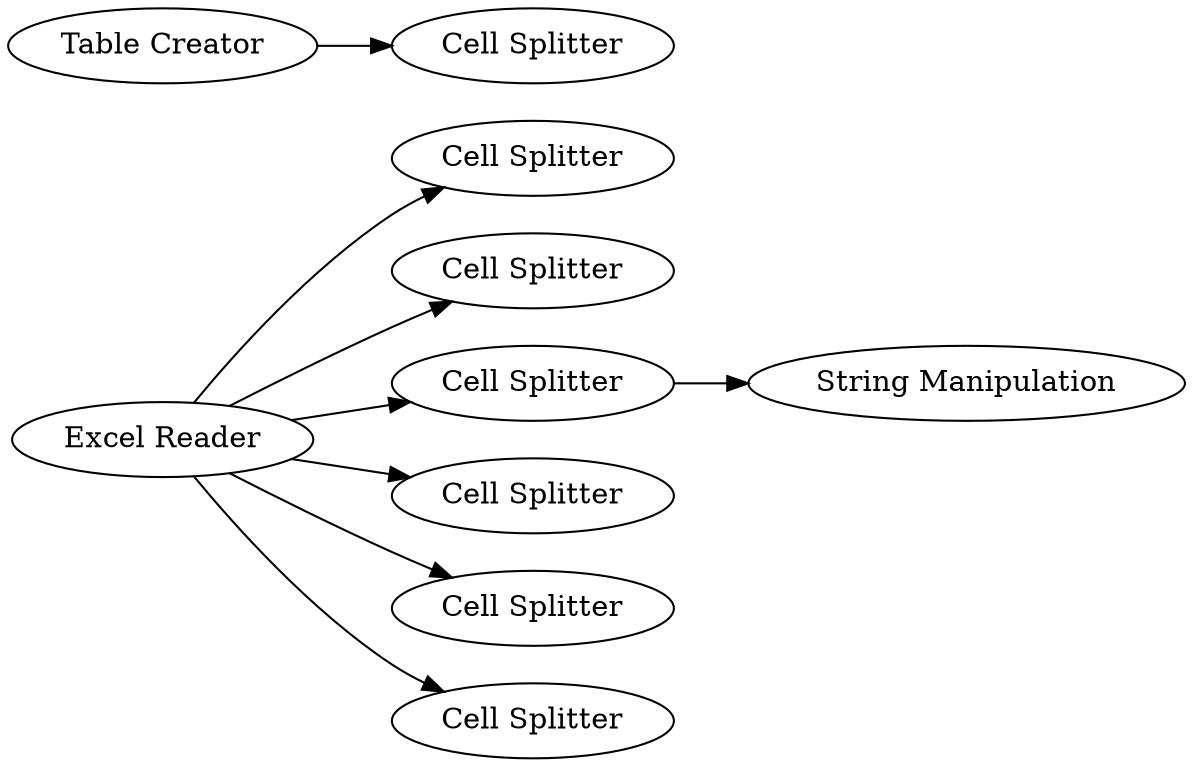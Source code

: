 digraph {
	179 -> 168
	179 -> 167
	166 -> 171
	179 -> 178
	179 -> 169
	101 -> 157
	179 -> 166
	179 -> 165
	179 [label="Excel Reader"]
	165 [label="Cell Splitter"]
	167 [label="Cell Splitter"]
	168 [label="Cell Splitter"]
	169 [label="Cell Splitter"]
	157 [label="Cell Splitter"]
	101 [label="Table Creator"]
	178 [label="Cell Splitter"]
	171 [label="String Manipulation"]
	166 [label="Cell Splitter"]
	rankdir=LR
}
